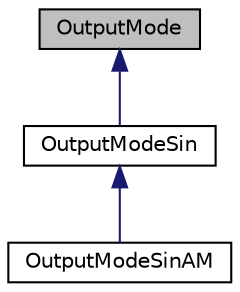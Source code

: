 digraph "OutputMode"
{
  edge [fontname="Helvetica",fontsize="10",labelfontname="Helvetica",labelfontsize="10"];
  node [fontname="Helvetica",fontsize="10",shape=record];
  Node0 [label="OutputMode",height=0.2,width=0.4,color="black", fillcolor="grey75", style="filled", fontcolor="black"];
  Node0 -> Node1 [dir="back",color="midnightblue",fontsize="10",style="solid",fontname="Helvetica"];
  Node1 [label="OutputModeSin",height=0.2,width=0.4,color="black", fillcolor="white", style="filled",URL="$class_output_mode_sin.html"];
  Node1 -> Node2 [dir="back",color="midnightblue",fontsize="10",style="solid",fontname="Helvetica"];
  Node2 [label="OutputModeSinAM",height=0.2,width=0.4,color="black", fillcolor="white", style="filled",URL="$class_output_mode_sin_a_m.html"];
}
